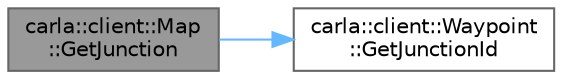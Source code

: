 digraph "carla::client::Map::GetJunction"
{
 // INTERACTIVE_SVG=YES
 // LATEX_PDF_SIZE
  bgcolor="transparent";
  edge [fontname=Helvetica,fontsize=10,labelfontname=Helvetica,labelfontsize=10];
  node [fontname=Helvetica,fontsize=10,shape=box,height=0.2,width=0.4];
  rankdir="LR";
  Node1 [id="Node000001",label="carla::client::Map\l::GetJunction",height=0.2,width=0.4,color="gray40", fillcolor="grey60", style="filled", fontcolor="black",tooltip=" "];
  Node1 -> Node2 [id="edge1_Node000001_Node000002",color="steelblue1",style="solid",tooltip=" "];
  Node2 [id="Node000002",label="carla::client::Waypoint\l::GetJunctionId",height=0.2,width=0.4,color="grey40", fillcolor="white", style="filled",URL="$dd/dff/classcarla_1_1client_1_1Waypoint.html#a8c9e494f5f545fe9fdd77cd9640161a0",tooltip=" "];
}
